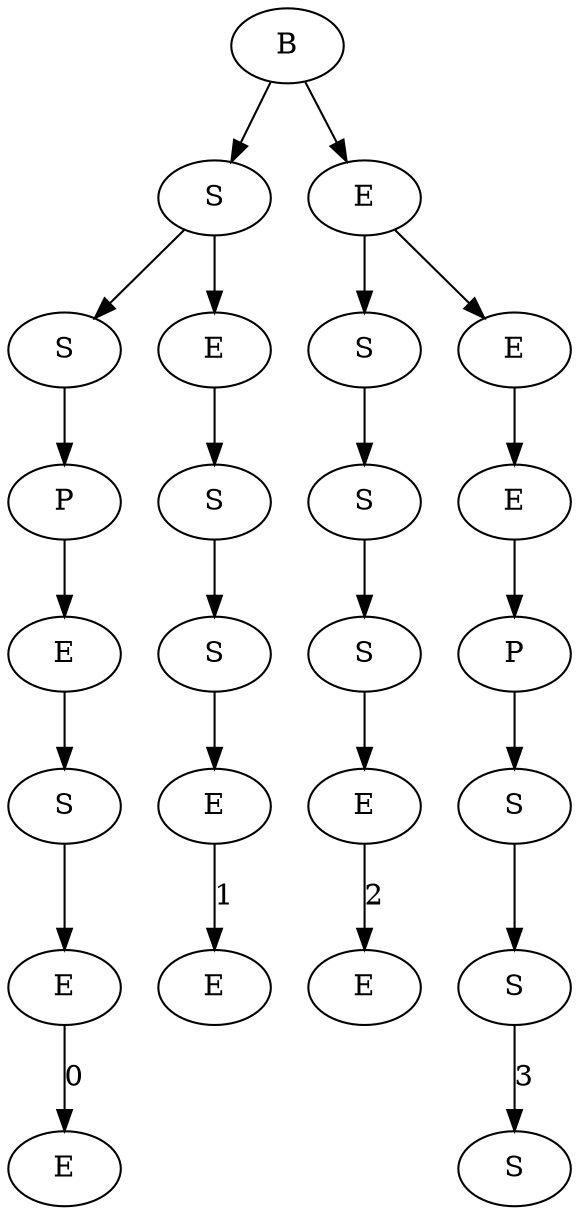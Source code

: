 digraph G{
7978216[label="E"]
7977384[label="E"]
7977384->7978216[label=0];
7978120[label="S"]
7978120->7977384;
7977640[label="E"]
7977640->7978120;
7978184[label="P"]
7978184->7977640;
7977576[label="S"]
7977576->7978184;
7977832[label="E"]
7977416[label="E"]
7977416->7977832[label=1];
7977992[label="S"]
7977992->7977416;
7977320[label="S"]
7977320->7977992;
7978152[label="E"]
7978152->7977320;
7977544[label="S"]
7977544->7977576;
7977544->7978152;
7982016[label="E"]
7981504[label="E"]
7981504->7982016[label=2];
7982144[label="S"]
7982144->7981504;
7981728[label="S"]
7981728->7982144;
7978024[label="S"]
7978024->7981728;
7981472[label="S"]
7981920[label="S"]
7981920->7981472[label=3];
7981760[label="S"]
7981760->7981920;
7982272[label="P"]
7982272->7981760;
7981824[label="E"]
7981824->7982272;
7982208[label="E"]
7982208->7981824;
7977928[label="E"]
7977928->7978024;
7977928->7982208;
7978248[label="B"]
7978248->7977544;
7978248->7977928;
}